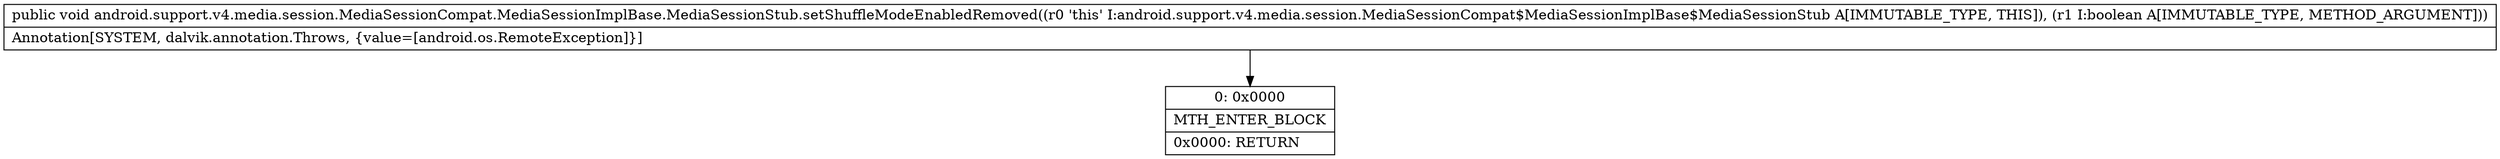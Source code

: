 digraph "CFG forandroid.support.v4.media.session.MediaSessionCompat.MediaSessionImplBase.MediaSessionStub.setShuffleModeEnabledRemoved(Z)V" {
Node_0 [shape=record,label="{0\:\ 0x0000|MTH_ENTER_BLOCK\l|0x0000: RETURN   \l}"];
MethodNode[shape=record,label="{public void android.support.v4.media.session.MediaSessionCompat.MediaSessionImplBase.MediaSessionStub.setShuffleModeEnabledRemoved((r0 'this' I:android.support.v4.media.session.MediaSessionCompat$MediaSessionImplBase$MediaSessionStub A[IMMUTABLE_TYPE, THIS]), (r1 I:boolean A[IMMUTABLE_TYPE, METHOD_ARGUMENT]))  | Annotation[SYSTEM, dalvik.annotation.Throws, \{value=[android.os.RemoteException]\}]\l}"];
MethodNode -> Node_0;
}

